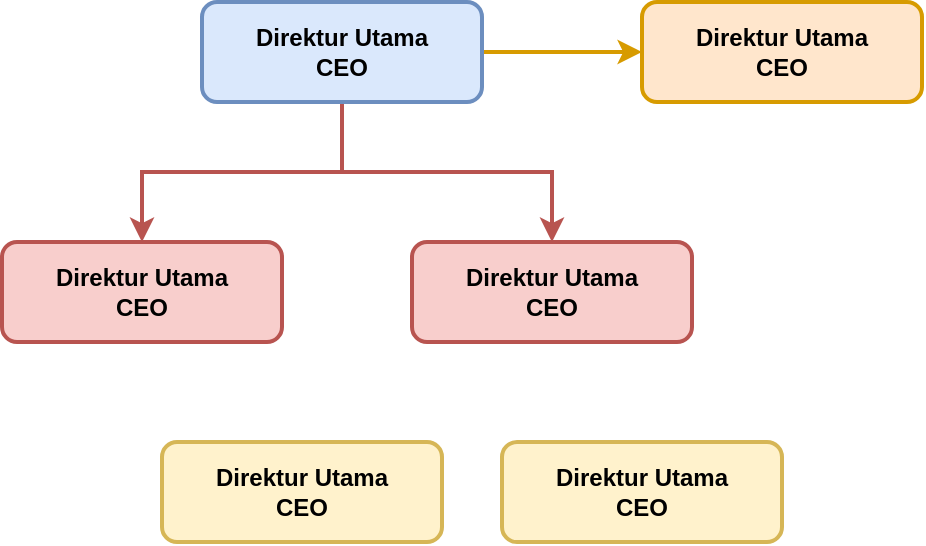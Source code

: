 <mxfile version="14.1.9" type="github">
  <diagram id="RqwJ5jv-wv5ZjoL2Revk" name="Page-1">
    <mxGraphModel dx="946" dy="645" grid="1" gridSize="10" guides="1" tooltips="1" connect="1" arrows="1" fold="1" page="1" pageScale="1" pageWidth="850" pageHeight="1100" math="0" shadow="0">
      <root>
        <mxCell id="0" />
        <mxCell id="1" parent="0" />
        <mxCell id="2NPV47kmxNuZpTJhnD04-5" style="edgeStyle=orthogonalEdgeStyle;rounded=0;orthogonalLoop=1;jettySize=auto;html=1;exitX=1;exitY=0.5;exitDx=0;exitDy=0;entryX=0;entryY=0.5;entryDx=0;entryDy=0;strokeWidth=2;fillColor=#ffe6cc;strokeColor=#d79b00;" edge="1" parent="1" source="2NPV47kmxNuZpTJhnD04-1" target="2NPV47kmxNuZpTJhnD04-2">
          <mxGeometry relative="1" as="geometry" />
        </mxCell>
        <mxCell id="2NPV47kmxNuZpTJhnD04-6" style="edgeStyle=orthogonalEdgeStyle;rounded=0;orthogonalLoop=1;jettySize=auto;html=1;exitX=0.5;exitY=1;exitDx=0;exitDy=0;entryX=0.5;entryY=0;entryDx=0;entryDy=0;strokeWidth=2;fillColor=#f8cecc;strokeColor=#b85450;" edge="1" parent="1" source="2NPV47kmxNuZpTJhnD04-1" target="2NPV47kmxNuZpTJhnD04-3">
          <mxGeometry relative="1" as="geometry" />
        </mxCell>
        <mxCell id="2NPV47kmxNuZpTJhnD04-7" style="edgeStyle=orthogonalEdgeStyle;rounded=0;orthogonalLoop=1;jettySize=auto;html=1;exitX=0.5;exitY=1;exitDx=0;exitDy=0;strokeWidth=2;fillColor=#f8cecc;strokeColor=#b85450;" edge="1" parent="1" source="2NPV47kmxNuZpTJhnD04-1" target="2NPV47kmxNuZpTJhnD04-4">
          <mxGeometry relative="1" as="geometry" />
        </mxCell>
        <mxCell id="2NPV47kmxNuZpTJhnD04-1" value="Direktur Utama&lt;br&gt;CEO" style="rounded=1;whiteSpace=wrap;html=1;fillColor=#dae8fc;strokeColor=#6c8ebf;fontStyle=1;strokeWidth=2;" vertex="1" parent="1">
          <mxGeometry x="180" y="130" width="140" height="50" as="geometry" />
        </mxCell>
        <mxCell id="2NPV47kmxNuZpTJhnD04-2" value="Direktur Utama&lt;br&gt;CEO" style="rounded=1;whiteSpace=wrap;html=1;fillColor=#ffe6cc;strokeColor=#d79b00;fontStyle=1;strokeWidth=2;" vertex="1" parent="1">
          <mxGeometry x="400" y="130" width="140" height="50" as="geometry" />
        </mxCell>
        <mxCell id="2NPV47kmxNuZpTJhnD04-3" value="Direktur Utama&lt;br&gt;CEO" style="rounded=1;whiteSpace=wrap;html=1;fillColor=#f8cecc;strokeColor=#b85450;fontStyle=1;strokeWidth=2;" vertex="1" parent="1">
          <mxGeometry x="80" y="250" width="140" height="50" as="geometry" />
        </mxCell>
        <mxCell id="2NPV47kmxNuZpTJhnD04-4" value="Direktur Utama&lt;br&gt;CEO" style="rounded=1;whiteSpace=wrap;html=1;fillColor=#f8cecc;strokeColor=#b85450;fontStyle=1;strokeWidth=2;" vertex="1" parent="1">
          <mxGeometry x="285" y="250" width="140" height="50" as="geometry" />
        </mxCell>
        <mxCell id="2NPV47kmxNuZpTJhnD04-8" value="Direktur Utama&lt;br&gt;CEO" style="rounded=1;whiteSpace=wrap;html=1;fillColor=#fff2cc;strokeColor=#d6b656;fontStyle=1;strokeWidth=2;" vertex="1" parent="1">
          <mxGeometry x="160" y="350" width="140" height="50" as="geometry" />
        </mxCell>
        <mxCell id="2NPV47kmxNuZpTJhnD04-9" value="Direktur Utama&lt;br&gt;CEO" style="rounded=1;whiteSpace=wrap;html=1;fillColor=#fff2cc;strokeColor=#d6b656;fontStyle=1;strokeWidth=2;" vertex="1" parent="1">
          <mxGeometry x="330" y="350" width="140" height="50" as="geometry" />
        </mxCell>
      </root>
    </mxGraphModel>
  </diagram>
</mxfile>
